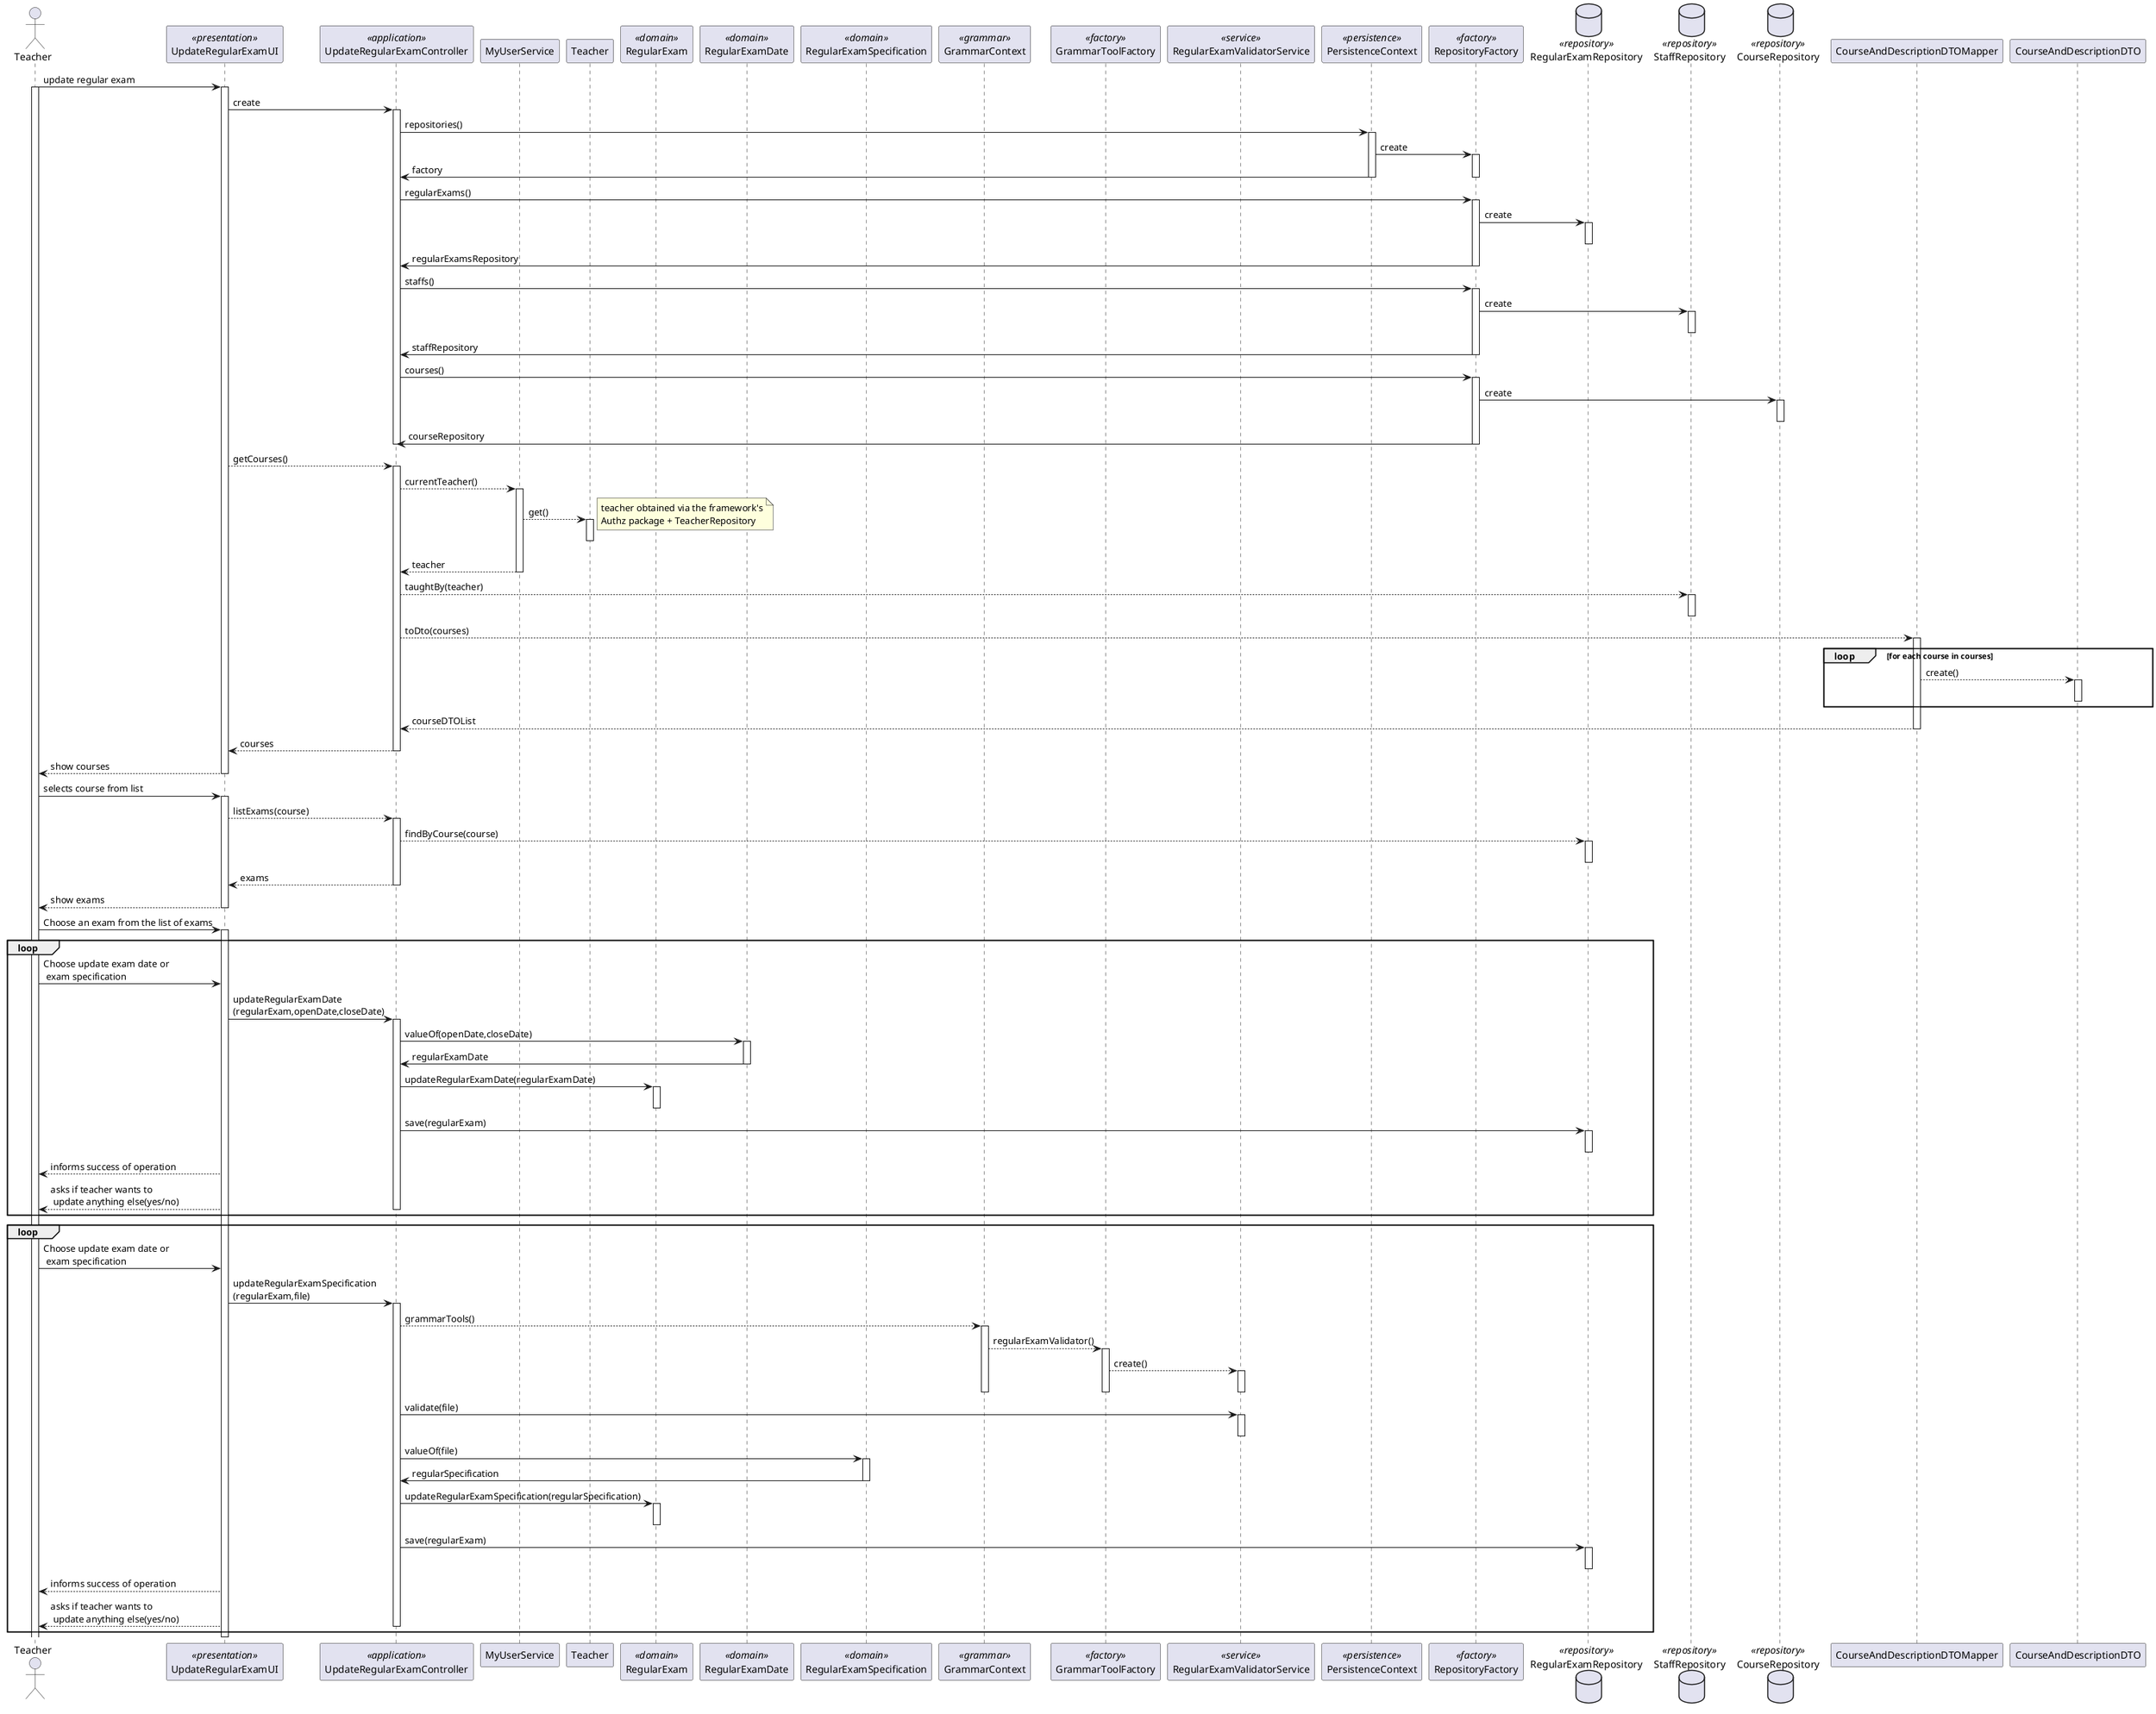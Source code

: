 @startuml
'https://plantuml.com/sequence-diagram

actor Teacher as Actor
participant UpdateRegularExamUI as UI <<presentation>>
participant UpdateRegularExamController as controller <<application>>

participant MyUserService as user_svc
participant Teacher as teacher

participant RegularExam as regularExam <<domain>>
participant RegularExamDate as regularExamDate <<domain>>
participant RegularExamSpecification as regularSpec<<domain>>

participant GrammarContext as ctx <<grammar>>
participant GrammarToolFactory as grepo <<factory>>
participant RegularExamValidatorService as service <<service>>

participant PersistenceContext as persistence <<persistence>>
participant RepositoryFactory as factory <<factory>>
database RegularExamRepository as repoRegularExam <<repository>>
database StaffRepository as repoStaff <<repository>>
' database TeacherRepository as repoTeacher <<repository>>
database CourseRepository as repoCourse <<repository>>



participant CourseAndDescriptionDTOMapper as course_mapper
participant CourseAndDescriptionDTO as course_dto




Actor -> UI : update regular exam
activate Actor
activate UI

    UI -> controller : create
    activate controller
        controller -> persistence : repositories()
        activate persistence
            persistence -> factory : create
            activate factory
            persistence -> controller : factory
            deactivate factory
        deactivate persistence

        controller ->factory :regularExams()
        activate factory
            factory -> repoRegularExam : create
            activate repoRegularExam
            deactivate repoRegularExam
            factory -> controller : regularExamsRepository
        deactivate factory


        controller -> factory :staffs()
        activate factory
            factory -> repoStaff : create
            activate repoStaff
            deactivate repoStaff
            factory -> controller : staffRepository
        deactivate factory

        controller -> factory :courses()
        activate factory
           factory -> repoCourse : create
           activate repoCourse
           deactivate repoCourse
           factory -> controller : courseRepository
        deactivate factory

    deactivate controller


UI --> controller: getCourses()


    activate controller
        controller --> user_svc : currentTeacher()
        activate user_svc
            user_svc --> teacher : get()
            activate teacher
            deactivate teacher
            note right : teacher obtained via the framework's\nAuthz package + TeacherRepository
            user_svc --> controller : teacher
        deactivate user_svc


        controller --> repoStaff: taughtBy(teacher)

        activate repoStaff
        deactivate repoStaff

        controller --> course_mapper: toDto(courses)
        activate course_mapper
            loop for each course in courses
                course_mapper --> course_dto: create()
                activate course_dto
                deactivate course_dto
            end loop
            course_mapper --> controller: courseDTOList
        deactivate course_mapper
        controller --> UI: courses

    deactivate controller
    UI --> Actor: show courses
deactivate UI

Actor -> UI: selects course from list
activate UI
    UI --> controller: listExams(course)
    activate controller
        controller --> repoRegularExam: findByCourse(course)
        activate repoRegularExam
        deactivate repoRegularExam
        controller --> UI: exams
    deactivate controller
    UI --> Actor: show exams




deactivate UI

Actor -> UI : Choose an exam from the list of exams
activate UI
loop
    Actor -> UI : Choose update exam date or \n exam specification

    UI -> controller : updateRegularExamDate\n(regularExam,openDate,closeDate)
    activate controller
        controller -> regularExamDate : valueOf(openDate,closeDate)
        activate regularExamDate
            regularExamDate -> controller : regularExamDate
        deactivate regularExamDate

        controller -> regularExam : updateRegularExamDate(regularExamDate)
        activate regularExam
        deactivate regularExam

        controller -> repoRegularExam : save(regularExam)
        activate repoRegularExam
        deactivate repoRegularExam

        UI -->Actor : informs success of operation
        UI --> Actor : asks if teacher wants to \n update anything else(yes/no)

    deactivate controller
end loop

loop
    Actor -> UI : Choose update exam date or \n exam specification

        UI -> controller : updateRegularExamSpecification\n(regularExam,file)
        activate controller
            controller --> ctx : grammarTools()
            activate ctx
                ctx --> grepo : regularExamValidator()
                activate grepo
                    grepo --> service : create()
                    activate service
                    deactivate service
                deactivate grepo
            deactivate ctx

            controller -> service : validate(file)
            activate service
            deactivate service
            controller -> regularSpec : valueOf(file)


            activate regularSpec
                regularSpec -> controller : regularSpecification
            deactivate regularSpec

            controller -> regularExam : updateRegularExamSpecification(regularSpecification)
            activate regularExam
            deactivate regularExam

            controller -> repoRegularExam : save(regularExam)
            activate repoRegularExam
            deactivate repoRegularExam

            UI -->Actor : informs success of operation
            UI --> Actor : asks if teacher wants to \n update anything else(yes/no)

        deactivate controller



end loop
deactivate UI



@enduml
